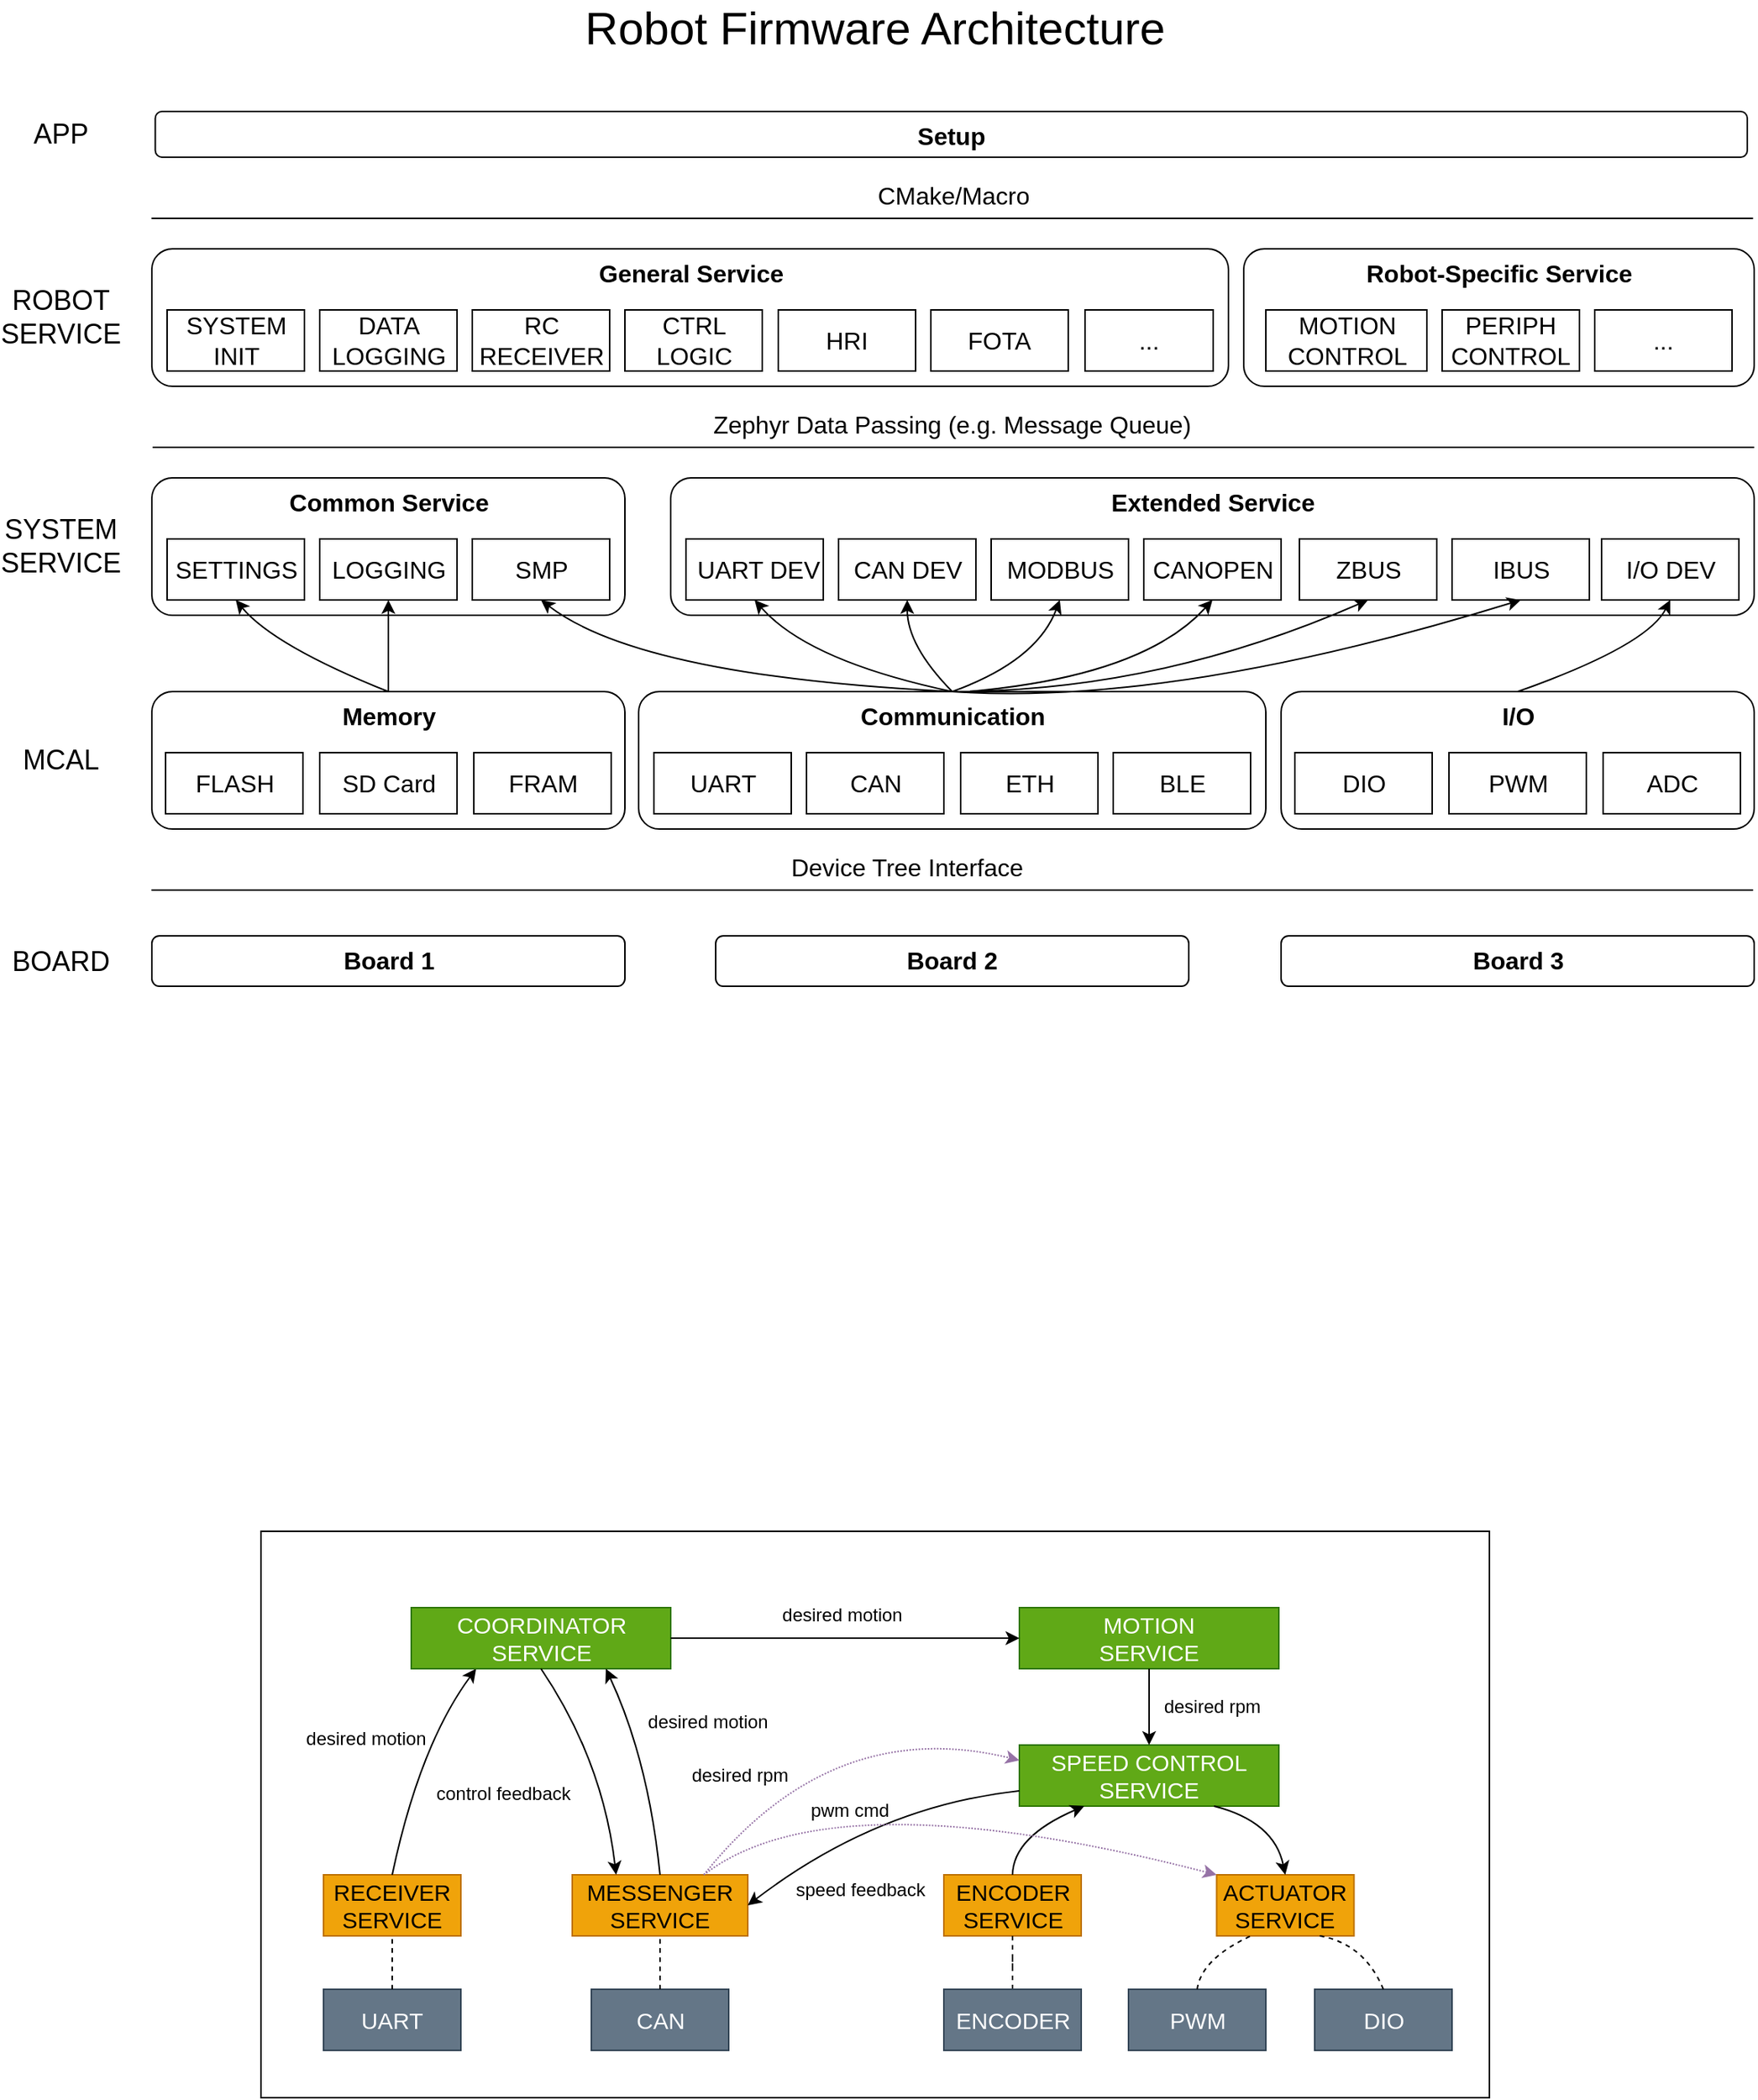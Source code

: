<mxfile version="16.5.1" type="device"><diagram id="prtHgNgQTEPvFCAcTncT" name="Page-1"><mxGraphModel dx="1102" dy="1025" grid="1" gridSize="10" guides="1" tooltips="1" connect="1" arrows="1" fold="1" page="1" pageScale="1" pageWidth="1169" pageHeight="827" math="0" shadow="0"><root><mxCell id="0"/><mxCell id="1" parent="0"/><mxCell id="_VUhn9oizmv0SjjqbQ_M-27" value="" style="rounded=0;whiteSpace=wrap;html=1;fontSize=15;" parent="1" vertex="1"><mxGeometry x="176" y="1090" width="805" height="371" as="geometry"/></mxCell><mxCell id="7gqeEgnIsbvV29NgxDv7-71" value="&lt;b&gt;Extended Service&lt;/b&gt;" style="rounded=1;whiteSpace=wrap;html=1;fontSize=16;verticalAlign=top;" parent="1" vertex="1"><mxGeometry x="444.5" y="400" width="710" height="90" as="geometry"/></mxCell><mxCell id="7gqeEgnIsbvV29NgxDv7-64" value="&lt;b&gt;Common Service&lt;/b&gt;" style="rounded=1;whiteSpace=wrap;html=1;fontSize=16;verticalAlign=top;" parent="1" vertex="1"><mxGeometry x="104.5" y="400" width="310" height="90" as="geometry"/></mxCell><mxCell id="7gqeEgnIsbvV29NgxDv7-20" value="MCAL" style="text;html=1;strokeColor=none;fillColor=none;align=center;verticalAlign=middle;whiteSpace=wrap;rounded=0;fontSize=18;" parent="1" vertex="1"><mxGeometry x="15" y="570" width="60" height="30" as="geometry"/></mxCell><mxCell id="7gqeEgnIsbvV29NgxDv7-22" value="SYSTEM SERVICE" style="text;html=1;strokeColor=none;fillColor=none;align=center;verticalAlign=middle;whiteSpace=wrap;rounded=0;fontSize=18;" parent="1" vertex="1"><mxGeometry x="15" y="430" width="60" height="30" as="geometry"/></mxCell><mxCell id="7gqeEgnIsbvV29NgxDv7-23" value="&amp;nbsp;UART DEV" style="rounded=0;whiteSpace=wrap;html=1;fontFamily=Helvetica;fontSize=16;fontColor=#000000;align=center;" parent="1" vertex="1"><mxGeometry x="454.5" y="440" width="90" height="40" as="geometry"/></mxCell><mxCell id="7gqeEgnIsbvV29NgxDv7-24" value="CAN DEV" style="rounded=0;whiteSpace=wrap;html=1;fontFamily=Helvetica;fontSize=16;fontColor=#000000;align=center;" parent="1" vertex="1"><mxGeometry x="554.5" y="440" width="90" height="40" as="geometry"/></mxCell><mxCell id="7gqeEgnIsbvV29NgxDv7-25" value="MODBUS" style="rounded=0;whiteSpace=wrap;html=1;fontFamily=Helvetica;fontSize=16;fontColor=#000000;align=center;" parent="1" vertex="1"><mxGeometry x="654.5" y="440" width="90" height="40" as="geometry"/></mxCell><mxCell id="7gqeEgnIsbvV29NgxDv7-26" value="CANOPEN" style="rounded=0;whiteSpace=wrap;html=1;fontFamily=Helvetica;fontSize=16;fontColor=#000000;align=center;" parent="1" vertex="1"><mxGeometry x="754.5" y="440" width="90" height="40" as="geometry"/></mxCell><mxCell id="7gqeEgnIsbvV29NgxDv7-48" value="" style="group;fontSize=16;" parent="1" vertex="1" connectable="0"><mxGeometry x="104.5" y="540" width="310" height="90" as="geometry"/></mxCell><mxCell id="7gqeEgnIsbvV29NgxDv7-36" value="&lt;b&gt;Memory&lt;/b&gt;" style="rounded=1;whiteSpace=wrap;html=1;fontSize=16;verticalAlign=top;" parent="7gqeEgnIsbvV29NgxDv7-48" vertex="1"><mxGeometry width="310" height="90" as="geometry"/></mxCell><mxCell id="7gqeEgnIsbvV29NgxDv7-37" value="SD Card" style="rounded=0;whiteSpace=wrap;html=1;fontFamily=Helvetica;fontSize=16;fontColor=#000000;align=center;" parent="7gqeEgnIsbvV29NgxDv7-48" vertex="1"><mxGeometry x="110" y="40" width="90" height="40" as="geometry"/></mxCell><mxCell id="7gqeEgnIsbvV29NgxDv7-38" value="FRAM" style="rounded=0;whiteSpace=wrap;html=1;fontFamily=Helvetica;fontSize=16;fontColor=#000000;align=center;" parent="7gqeEgnIsbvV29NgxDv7-48" vertex="1"><mxGeometry x="211" y="40" width="90" height="40" as="geometry"/></mxCell><mxCell id="7gqeEgnIsbvV29NgxDv7-39" value="FLASH" style="rounded=0;whiteSpace=wrap;html=1;fontFamily=Helvetica;fontSize=16;fontColor=#000000;align=center;" parent="7gqeEgnIsbvV29NgxDv7-48" vertex="1"><mxGeometry x="9" y="40" width="90" height="40" as="geometry"/></mxCell><mxCell id="7gqeEgnIsbvV29NgxDv7-50" value="" style="group;fontSize=16;" parent="1" vertex="1" connectable="0"><mxGeometry x="844.5" y="540" width="310" height="90" as="geometry"/></mxCell><mxCell id="7gqeEgnIsbvV29NgxDv7-44" value="&lt;b&gt;I/O&lt;/b&gt;" style="rounded=1;whiteSpace=wrap;html=1;fontSize=16;verticalAlign=top;" parent="7gqeEgnIsbvV29NgxDv7-50" vertex="1"><mxGeometry width="310" height="90" as="geometry"/></mxCell><mxCell id="7gqeEgnIsbvV29NgxDv7-45" value="DIO" style="rounded=0;whiteSpace=wrap;html=1;fontFamily=Helvetica;fontSize=16;fontColor=#000000;align=center;" parent="7gqeEgnIsbvV29NgxDv7-50" vertex="1"><mxGeometry x="9" y="40" width="90" height="40" as="geometry"/></mxCell><mxCell id="7gqeEgnIsbvV29NgxDv7-46" value="PWM" style="rounded=0;whiteSpace=wrap;html=1;fontFamily=Helvetica;fontSize=16;fontColor=#000000;align=center;" parent="7gqeEgnIsbvV29NgxDv7-50" vertex="1"><mxGeometry x="110" y="40" width="90" height="40" as="geometry"/></mxCell><mxCell id="7gqeEgnIsbvV29NgxDv7-47" value="ADC" style="rounded=0;whiteSpace=wrap;html=1;fontFamily=Helvetica;fontSize=16;fontColor=#000000;align=center;" parent="7gqeEgnIsbvV29NgxDv7-50" vertex="1"><mxGeometry x="211" y="40" width="90" height="40" as="geometry"/></mxCell><mxCell id="7gqeEgnIsbvV29NgxDv7-56" value="SETTINGS" style="rounded=0;whiteSpace=wrap;html=1;fontFamily=Helvetica;fontSize=16;fontColor=#000000;align=center;" parent="1" vertex="1"><mxGeometry x="114.5" y="440" width="90" height="40" as="geometry"/></mxCell><mxCell id="7gqeEgnIsbvV29NgxDv7-57" value="LOGGING" style="rounded=0;whiteSpace=wrap;html=1;fontFamily=Helvetica;fontSize=16;fontColor=#000000;align=center;" parent="1" vertex="1"><mxGeometry x="214.5" y="440" width="90" height="40" as="geometry"/></mxCell><mxCell id="7gqeEgnIsbvV29NgxDv7-66" value="SMP" style="rounded=0;whiteSpace=wrap;html=1;fontFamily=Helvetica;fontSize=16;fontColor=#000000;align=center;" parent="1" vertex="1"><mxGeometry x="314.5" y="440" width="90" height="40" as="geometry"/></mxCell><mxCell id="7gqeEgnIsbvV29NgxDv7-40" value="&lt;b&gt;Communication&lt;/b&gt;" style="rounded=1;whiteSpace=wrap;html=1;fontSize=16;verticalAlign=top;" parent="1" vertex="1"><mxGeometry x="423.5" y="540" width="411" height="90" as="geometry"/></mxCell><mxCell id="7gqeEgnIsbvV29NgxDv7-41" value="CAN" style="rounded=0;whiteSpace=wrap;html=1;fontFamily=Helvetica;fontSize=16;fontColor=#000000;align=center;" parent="1" vertex="1"><mxGeometry x="533.5" y="580" width="90" height="40" as="geometry"/></mxCell><mxCell id="7gqeEgnIsbvV29NgxDv7-42" value="UART" style="rounded=0;whiteSpace=wrap;html=1;fontFamily=Helvetica;fontSize=16;fontColor=#000000;align=center;" parent="1" vertex="1"><mxGeometry x="433.5" y="580" width="90" height="40" as="geometry"/></mxCell><mxCell id="7gqeEgnIsbvV29NgxDv7-43" value="ETH" style="rounded=0;whiteSpace=wrap;html=1;fontFamily=Helvetica;fontSize=16;fontColor=#000000;align=center;" parent="1" vertex="1"><mxGeometry x="634.5" y="580" width="90" height="40" as="geometry"/></mxCell><mxCell id="7gqeEgnIsbvV29NgxDv7-68" value="BLE" style="rounded=0;whiteSpace=wrap;html=1;fontFamily=Helvetica;fontSize=16;fontColor=#000000;align=center;" parent="1" vertex="1"><mxGeometry x="734.5" y="580" width="90" height="40" as="geometry"/></mxCell><mxCell id="7gqeEgnIsbvV29NgxDv7-69" value="ZBUS" style="rounded=0;whiteSpace=wrap;html=1;fontFamily=Helvetica;fontSize=16;fontColor=#000000;align=center;" parent="1" vertex="1"><mxGeometry x="856.5" y="440" width="90" height="40" as="geometry"/></mxCell><mxCell id="7gqeEgnIsbvV29NgxDv7-70" value="IBUS" style="rounded=0;whiteSpace=wrap;html=1;fontFamily=Helvetica;fontSize=16;fontColor=#000000;align=center;" parent="1" vertex="1"><mxGeometry x="956.5" y="440" width="90" height="40" as="geometry"/></mxCell><mxCell id="7gqeEgnIsbvV29NgxDv7-73" value="" style="curved=1;endArrow=classic;html=1;rounded=0;fontSize=16;exitX=0.5;exitY=0;exitDx=0;exitDy=0;entryX=0.5;entryY=1;entryDx=0;entryDy=0;" parent="1" source="7gqeEgnIsbvV29NgxDv7-36" target="7gqeEgnIsbvV29NgxDv7-56" edge="1"><mxGeometry width="50" height="50" relative="1" as="geometry"><mxPoint x="664.5" y="110" as="sourcePoint"/><mxPoint x="714.5" y="60" as="targetPoint"/><Array as="points"><mxPoint x="184.5" y="510"/></Array></mxGeometry></mxCell><mxCell id="7gqeEgnIsbvV29NgxDv7-74" value="" style="curved=1;endArrow=classic;html=1;rounded=0;fontSize=16;exitX=0.5;exitY=0;exitDx=0;exitDy=0;entryX=0.5;entryY=1;entryDx=0;entryDy=0;" parent="1" source="7gqeEgnIsbvV29NgxDv7-36" target="7gqeEgnIsbvV29NgxDv7-57" edge="1"><mxGeometry width="50" height="50" relative="1" as="geometry"><mxPoint x="269.5" y="550" as="sourcePoint"/><mxPoint x="169.5" y="490" as="targetPoint"/><Array as="points"/></mxGeometry></mxCell><mxCell id="7gqeEgnIsbvV29NgxDv7-75" value="" style="curved=1;endArrow=classic;html=1;rounded=0;fontSize=16;exitX=0.5;exitY=0;exitDx=0;exitDy=0;entryX=0.5;entryY=1;entryDx=0;entryDy=0;" parent="1" source="7gqeEgnIsbvV29NgxDv7-40" target="7gqeEgnIsbvV29NgxDv7-66" edge="1"><mxGeometry width="50" height="50" relative="1" as="geometry"><mxPoint x="269.5" y="550" as="sourcePoint"/><mxPoint x="269.5" y="490" as="targetPoint"/><Array as="points"><mxPoint x="424.5" y="530"/></Array></mxGeometry></mxCell><mxCell id="7gqeEgnIsbvV29NgxDv7-76" value="" style="curved=1;endArrow=classic;html=1;rounded=0;fontSize=16;exitX=0.5;exitY=0;exitDx=0;exitDy=0;entryX=0.5;entryY=1;entryDx=0;entryDy=0;" parent="1" source="7gqeEgnIsbvV29NgxDv7-40" target="7gqeEgnIsbvV29NgxDv7-23" edge="1"><mxGeometry width="50" height="50" relative="1" as="geometry"><mxPoint x="279.5" y="560" as="sourcePoint"/><mxPoint x="279.5" y="500" as="targetPoint"/><Array as="points"><mxPoint x="534.5" y="520"/></Array></mxGeometry></mxCell><mxCell id="7gqeEgnIsbvV29NgxDv7-77" value="" style="curved=1;endArrow=classic;html=1;rounded=0;fontSize=16;exitX=0.5;exitY=0;exitDx=0;exitDy=0;entryX=0.5;entryY=1;entryDx=0;entryDy=0;" parent="1" source="7gqeEgnIsbvV29NgxDv7-40" target="7gqeEgnIsbvV29NgxDv7-24" edge="1"><mxGeometry width="50" height="50" relative="1" as="geometry"><mxPoint x="289.5" y="570" as="sourcePoint"/><mxPoint x="289.5" y="510" as="targetPoint"/><Array as="points"><mxPoint x="599.5" y="510"/></Array></mxGeometry></mxCell><mxCell id="7gqeEgnIsbvV29NgxDv7-78" value="" style="curved=1;endArrow=classic;html=1;rounded=0;fontSize=16;exitX=0.5;exitY=0;exitDx=0;exitDy=0;entryX=0.5;entryY=1;entryDx=0;entryDy=0;" parent="1" source="7gqeEgnIsbvV29NgxDv7-40" target="7gqeEgnIsbvV29NgxDv7-25" edge="1"><mxGeometry width="50" height="50" relative="1" as="geometry"><mxPoint x="299.5" y="580" as="sourcePoint"/><mxPoint x="299.5" y="520" as="targetPoint"/><Array as="points"><mxPoint x="684.5" y="520"/></Array></mxGeometry></mxCell><mxCell id="7gqeEgnIsbvV29NgxDv7-79" value="I/O DEV" style="rounded=0;whiteSpace=wrap;html=1;fontFamily=Helvetica;fontSize=16;fontColor=#000000;align=center;" parent="1" vertex="1"><mxGeometry x="1054.5" y="440" width="90" height="40" as="geometry"/></mxCell><mxCell id="7gqeEgnIsbvV29NgxDv7-80" value="" style="curved=1;endArrow=classic;html=1;rounded=0;fontSize=16;entryX=0.5;entryY=1;entryDx=0;entryDy=0;" parent="1" target="7gqeEgnIsbvV29NgxDv7-26" edge="1"><mxGeometry width="50" height="50" relative="1" as="geometry"><mxPoint x="639.5" y="540" as="sourcePoint"/><mxPoint x="809.5" y="490" as="targetPoint"/><Array as="points"><mxPoint x="754.5" y="530"/></Array></mxGeometry></mxCell><mxCell id="7gqeEgnIsbvV29NgxDv7-81" value="" style="curved=1;endArrow=classic;html=1;rounded=0;fontSize=16;entryX=0.5;entryY=1;entryDx=0;entryDy=0;exitX=0.5;exitY=0;exitDx=0;exitDy=0;" parent="1" source="7gqeEgnIsbvV29NgxDv7-40" target="7gqeEgnIsbvV29NgxDv7-69" edge="1"><mxGeometry width="50" height="50" relative="1" as="geometry"><mxPoint x="649.5" y="550" as="sourcePoint"/><mxPoint x="909.5" y="490" as="targetPoint"/><Array as="points"><mxPoint x="764.5" y="540"/></Array></mxGeometry></mxCell><mxCell id="7gqeEgnIsbvV29NgxDv7-82" value="" style="curved=1;endArrow=classic;html=1;rounded=0;fontSize=16;entryX=0.5;entryY=1;entryDx=0;entryDy=0;exitX=0.5;exitY=0;exitDx=0;exitDy=0;" parent="1" source="7gqeEgnIsbvV29NgxDv7-40" target="7gqeEgnIsbvV29NgxDv7-70" edge="1"><mxGeometry width="50" height="50" relative="1" as="geometry"><mxPoint x="659.5" y="560" as="sourcePoint"/><mxPoint x="919.5" y="500" as="targetPoint"/><Array as="points"><mxPoint x="774.5" y="550"/></Array></mxGeometry></mxCell><mxCell id="7gqeEgnIsbvV29NgxDv7-83" value="" style="curved=1;endArrow=classic;html=1;rounded=0;fontSize=16;entryX=0.5;entryY=1;entryDx=0;entryDy=0;exitX=0.5;exitY=0;exitDx=0;exitDy=0;" parent="1" source="7gqeEgnIsbvV29NgxDv7-44" target="7gqeEgnIsbvV29NgxDv7-79" edge="1"><mxGeometry width="50" height="50" relative="1" as="geometry"><mxPoint x="649.5" y="550" as="sourcePoint"/><mxPoint x="809.5" y="490" as="targetPoint"/><Array as="points"><mxPoint x="1084.5" y="510"/></Array></mxGeometry></mxCell><mxCell id="7gqeEgnIsbvV29NgxDv7-84" value="" style="group;fontSize=16;" parent="1" vertex="1" connectable="0"><mxGeometry x="104.5" y="700" width="310" height="33" as="geometry"/></mxCell><mxCell id="7gqeEgnIsbvV29NgxDv7-85" value="&lt;b&gt;Board 1&lt;/b&gt;" style="rounded=1;whiteSpace=wrap;html=1;fontSize=16;verticalAlign=top;" parent="7gqeEgnIsbvV29NgxDv7-84" vertex="1"><mxGeometry width="310" height="33" as="geometry"/></mxCell><mxCell id="7gqeEgnIsbvV29NgxDv7-89" value="&lt;b&gt;Board 2&lt;/b&gt;" style="rounded=1;whiteSpace=wrap;html=1;fontSize=16;verticalAlign=top;" parent="1" vertex="1"><mxGeometry x="474" y="700" width="310" height="33" as="geometry"/></mxCell><mxCell id="7gqeEgnIsbvV29NgxDv7-90" value="&lt;b&gt;Board 3&lt;/b&gt;" style="rounded=1;whiteSpace=wrap;html=1;fontSize=16;verticalAlign=top;" parent="1" vertex="1"><mxGeometry x="844.5" y="700" width="310" height="33" as="geometry"/></mxCell><mxCell id="7gqeEgnIsbvV29NgxDv7-91" value="BOARD" style="text;html=1;strokeColor=none;fillColor=none;align=center;verticalAlign=middle;whiteSpace=wrap;rounded=0;fontSize=18;" parent="1" vertex="1"><mxGeometry x="15" y="701.5" width="60" height="30" as="geometry"/></mxCell><mxCell id="7gqeEgnIsbvV29NgxDv7-92" value="" style="endArrow=none;html=1;rounded=0;fontSize=16;" parent="1" edge="1"><mxGeometry width="50" height="50" relative="1" as="geometry"><mxPoint x="104.25" y="670" as="sourcePoint"/><mxPoint x="1153.75" y="670" as="targetPoint"/></mxGeometry></mxCell><mxCell id="7gqeEgnIsbvV29NgxDv7-93" value="Device Tree Interface" style="text;html=1;strokeColor=none;fillColor=none;align=center;verticalAlign=middle;whiteSpace=wrap;rounded=0;fontSize=16;" parent="1" vertex="1"><mxGeometry x="502" y="640" width="195" height="30" as="geometry"/></mxCell><mxCell id="7gqeEgnIsbvV29NgxDv7-94" value="ROBOT SERVICE" style="text;html=1;strokeColor=none;fillColor=none;align=center;verticalAlign=middle;whiteSpace=wrap;rounded=0;fontSize=18;" parent="1" vertex="1"><mxGeometry x="15" y="280" width="60" height="30" as="geometry"/></mxCell><mxCell id="7gqeEgnIsbvV29NgxDv7-95" value="&lt;b&gt;General Service&lt;/b&gt;" style="rounded=1;whiteSpace=wrap;html=1;fontSize=16;verticalAlign=top;" parent="1" vertex="1"><mxGeometry x="104.5" y="250" width="705.5" height="90" as="geometry"/></mxCell><mxCell id="7gqeEgnIsbvV29NgxDv7-96" value="SYSTEM INIT" style="rounded=0;whiteSpace=wrap;html=1;fontFamily=Helvetica;fontSize=16;fontColor=#000000;align=center;" parent="1" vertex="1"><mxGeometry x="114.5" y="290" width="90" height="40" as="geometry"/></mxCell><mxCell id="7gqeEgnIsbvV29NgxDv7-97" value="DATA LOGGING" style="rounded=0;whiteSpace=wrap;html=1;fontFamily=Helvetica;fontSize=16;fontColor=#000000;align=center;" parent="1" vertex="1"><mxGeometry x="214.5" y="290" width="90" height="40" as="geometry"/></mxCell><mxCell id="7gqeEgnIsbvV29NgxDv7-98" value="RC RECEIVER" style="rounded=0;whiteSpace=wrap;html=1;fontFamily=Helvetica;fontSize=16;fontColor=#000000;align=center;" parent="1" vertex="1"><mxGeometry x="314.5" y="290" width="90" height="40" as="geometry"/></mxCell><mxCell id="7gqeEgnIsbvV29NgxDv7-99" value="CTRL LOGIC" style="rounded=0;whiteSpace=wrap;html=1;fontFamily=Helvetica;fontSize=16;fontColor=#000000;align=center;" parent="1" vertex="1"><mxGeometry x="414.5" y="290" width="90" height="40" as="geometry"/></mxCell><mxCell id="7gqeEgnIsbvV29NgxDv7-101" value="&lt;b&gt;Robot-Specific Service&lt;/b&gt;" style="rounded=1;whiteSpace=wrap;html=1;fontSize=16;verticalAlign=top;" parent="1" vertex="1"><mxGeometry x="820" y="250" width="334.5" height="90" as="geometry"/></mxCell><mxCell id="7gqeEgnIsbvV29NgxDv7-102" value="" style="endArrow=none;html=1;rounded=0;fontSize=16;" parent="1" edge="1"><mxGeometry width="50" height="50" relative="1" as="geometry"><mxPoint x="105" y="380.0" as="sourcePoint"/><mxPoint x="1154.5" y="380.0" as="targetPoint"/></mxGeometry></mxCell><mxCell id="7gqeEgnIsbvV29NgxDv7-103" value="Zephyr Data Passing (e.g. Message Queue)" style="text;html=1;strokeColor=none;fillColor=none;align=center;verticalAlign=middle;whiteSpace=wrap;rounded=0;fontSize=16;" parent="1" vertex="1"><mxGeometry x="449" y="350" width="360" height="30" as="geometry"/></mxCell><mxCell id="7gqeEgnIsbvV29NgxDv7-104" value="MOTION&lt;br&gt;CONTROL" style="rounded=0;whiteSpace=wrap;html=1;fontFamily=Helvetica;fontSize=16;fontColor=#000000;align=center;" parent="1" vertex="1"><mxGeometry x="834.5" y="290" width="105.5" height="40" as="geometry"/></mxCell><mxCell id="7gqeEgnIsbvV29NgxDv7-105" value="PERIPH CONTROL" style="rounded=0;whiteSpace=wrap;html=1;fontFamily=Helvetica;fontSize=16;fontColor=#000000;align=center;" parent="1" vertex="1"><mxGeometry x="950" y="290" width="90" height="40" as="geometry"/></mxCell><mxCell id="7gqeEgnIsbvV29NgxDv7-106" value="..." style="rounded=0;whiteSpace=wrap;html=1;fontFamily=Helvetica;fontSize=16;fontColor=#000000;align=center;" parent="1" vertex="1"><mxGeometry x="1050" y="290" width="90" height="40" as="geometry"/></mxCell><mxCell id="7gqeEgnIsbvV29NgxDv7-107" value="HRI" style="rounded=0;whiteSpace=wrap;html=1;fontFamily=Helvetica;fontSize=16;fontColor=#000000;align=center;" parent="1" vertex="1"><mxGeometry x="515" y="290" width="90" height="40" as="geometry"/></mxCell><mxCell id="7gqeEgnIsbvV29NgxDv7-108" value="FOTA" style="rounded=0;whiteSpace=wrap;html=1;fontFamily=Helvetica;fontSize=16;fontColor=#000000;align=center;" parent="1" vertex="1"><mxGeometry x="615" y="290" width="90" height="40" as="geometry"/></mxCell><mxCell id="7gqeEgnIsbvV29NgxDv7-109" value="..." style="rounded=0;whiteSpace=wrap;html=1;fontFamily=Helvetica;fontSize=16;fontColor=#000000;align=center;" parent="1" vertex="1"><mxGeometry x="716" y="290" width="84" height="40" as="geometry"/></mxCell><mxCell id="7gqeEgnIsbvV29NgxDv7-110" value="" style="endArrow=none;html=1;rounded=0;fontSize=16;" parent="1" edge="1"><mxGeometry width="50" height="50" relative="1" as="geometry"><mxPoint x="104.25" y="230.0" as="sourcePoint"/><mxPoint x="1153.75" y="230.0" as="targetPoint"/></mxGeometry></mxCell><mxCell id="7gqeEgnIsbvV29NgxDv7-111" value="CMake/Macro" style="text;html=1;strokeColor=none;fillColor=none;align=center;verticalAlign=middle;whiteSpace=wrap;rounded=0;fontSize=16;" parent="1" vertex="1"><mxGeometry x="450" y="200" width="360" height="30" as="geometry"/></mxCell><mxCell id="7gqeEgnIsbvV29NgxDv7-112" value="APP" style="text;html=1;strokeColor=none;fillColor=none;align=center;verticalAlign=middle;whiteSpace=wrap;rounded=0;fontSize=18;" parent="1" vertex="1"><mxGeometry x="15" y="160" width="60" height="30" as="geometry"/></mxCell><mxCell id="7gqeEgnIsbvV29NgxDv7-113" value="&lt;b&gt;Setup&lt;/b&gt;" style="rounded=1;whiteSpace=wrap;html=1;fontSize=16;verticalAlign=top;" parent="1" vertex="1"><mxGeometry x="106.75" y="160" width="1043.25" height="30" as="geometry"/></mxCell><mxCell id="7gqeEgnIsbvV29NgxDv7-114" value="Robot Firmware Architecture" style="text;html=1;strokeColor=none;fillColor=none;align=center;verticalAlign=middle;whiteSpace=wrap;rounded=0;fontSize=30;" parent="1" vertex="1"><mxGeometry x="311" y="90" width="535" height="30" as="geometry"/></mxCell><mxCell id="_VUhn9oizmv0SjjqbQ_M-1" value="RECEIVER&lt;br style=&quot;font-size: 15px;&quot;&gt;SERVICE" style="rounded=0;whiteSpace=wrap;html=1;fontFamily=Helvetica;fontSize=15;fontColor=#000000;align=center;fillColor=#f0a30a;strokeColor=#BD7000;" parent="1" vertex="1"><mxGeometry x="217" y="1315" width="90" height="40" as="geometry"/></mxCell><mxCell id="_VUhn9oizmv0SjjqbQ_M-2" value="DIO" style="rounded=0;whiteSpace=wrap;html=1;fontFamily=Helvetica;fontSize=15;fontColor=#ffffff;align=center;fillColor=#647687;strokeColor=#314354;" parent="1" vertex="1"><mxGeometry x="866.5" y="1390" width="90" height="40" as="geometry"/></mxCell><mxCell id="_VUhn9oizmv0SjjqbQ_M-3" value="PWM" style="rounded=0;whiteSpace=wrap;html=1;fontFamily=Helvetica;fontSize=15;fontColor=#ffffff;align=center;fillColor=#647687;strokeColor=#314354;" parent="1" vertex="1"><mxGeometry x="744.5" y="1390" width="90" height="40" as="geometry"/></mxCell><mxCell id="_VUhn9oizmv0SjjqbQ_M-4" value="CAN" style="rounded=0;whiteSpace=wrap;html=1;fontFamily=Helvetica;fontSize=15;fontColor=#ffffff;align=center;fillColor=#647687;strokeColor=#314354;" parent="1" vertex="1"><mxGeometry x="392.5" y="1390" width="90" height="40" as="geometry"/></mxCell><mxCell id="_VUhn9oizmv0SjjqbQ_M-5" value="UART" style="rounded=0;whiteSpace=wrap;html=1;fontFamily=Helvetica;fontSize=15;fontColor=#ffffff;align=center;fillColor=#647687;strokeColor=#314354;" parent="1" vertex="1"><mxGeometry x="217" y="1390" width="90" height="40" as="geometry"/></mxCell><mxCell id="_VUhn9oizmv0SjjqbQ_M-6" value="ACTUATOR&lt;br style=&quot;font-size: 15px&quot;&gt;SERVICE" style="rounded=0;whiteSpace=wrap;html=1;fontFamily=Helvetica;fontSize=15;fontColor=#000000;align=center;fillColor=#f0a30a;strokeColor=#BD7000;" parent="1" vertex="1"><mxGeometry x="802.25" y="1315" width="90" height="40" as="geometry"/></mxCell><mxCell id="_VUhn9oizmv0SjjqbQ_M-7" value="" style="curved=1;endArrow=none;html=1;rounded=0;fontSize=16;exitX=0.5;exitY=0;exitDx=0;exitDy=0;entryX=0.25;entryY=1;entryDx=0;entryDy=0;endFill=0;dashed=1;" parent="1" source="_VUhn9oizmv0SjjqbQ_M-3" target="_VUhn9oizmv0SjjqbQ_M-6" edge="1"><mxGeometry width="50" height="50" relative="1" as="geometry"><mxPoint x="974.25" y="1405" as="sourcePoint"/><mxPoint x="944.75" y="1345" as="targetPoint"/><Array as="points"><mxPoint x="792.25" y="1370"/></Array></mxGeometry></mxCell><mxCell id="_VUhn9oizmv0SjjqbQ_M-8" value="" style="curved=1;endArrow=none;html=1;rounded=0;fontSize=16;exitX=0.5;exitY=0;exitDx=0;exitDy=0;entryX=0.75;entryY=1;entryDx=0;entryDy=0;endFill=0;dashed=1;" parent="1" source="_VUhn9oizmv0SjjqbQ_M-2" target="_VUhn9oizmv0SjjqbQ_M-6" edge="1"><mxGeometry width="50" height="50" relative="1" as="geometry"><mxPoint x="1019.75" y="1425" as="sourcePoint"/><mxPoint x="936.75" y="1354" as="targetPoint"/><Array as="points"><mxPoint x="899" y="1360"/></Array></mxGeometry></mxCell><mxCell id="_VUhn9oizmv0SjjqbQ_M-9" value="" style="curved=1;endArrow=none;html=1;rounded=0;fontSize=16;exitX=0.5;exitY=0;exitDx=0;exitDy=0;entryX=0.5;entryY=1;entryDx=0;entryDy=0;dashed=1;endFill=0;" parent="1" source="_VUhn9oizmv0SjjqbQ_M-5" target="_VUhn9oizmv0SjjqbQ_M-1" edge="1"><mxGeometry width="50" height="50" relative="1" as="geometry"><mxPoint x="520.5" y="1436" as="sourcePoint"/><mxPoint x="470" y="1375" as="targetPoint"/><Array as="points"/></mxGeometry></mxCell><mxCell id="_VUhn9oizmv0SjjqbQ_M-12" value="MESSENGER&lt;br&gt;SERVICE" style="rounded=0;whiteSpace=wrap;html=1;fontFamily=Helvetica;fontSize=15;fontColor=#000000;align=center;fillColor=#f0a30a;strokeColor=#BD7000;" parent="1" vertex="1"><mxGeometry x="380" y="1315" width="115" height="40" as="geometry"/></mxCell><mxCell id="_VUhn9oizmv0SjjqbQ_M-13" value="" style="curved=1;endArrow=none;html=1;rounded=0;fontSize=16;exitX=0.5;exitY=0;exitDx=0;exitDy=0;entryX=0.5;entryY=1;entryDx=0;entryDy=0;endFill=0;dashed=1;" parent="1" source="_VUhn9oizmv0SjjqbQ_M-4" target="_VUhn9oizmv0SjjqbQ_M-12" edge="1"><mxGeometry width="50" height="50" relative="1" as="geometry"><mxPoint x="578.5" y="1424" as="sourcePoint"/><mxPoint x="578.5" y="1364" as="targetPoint"/><Array as="points"/></mxGeometry></mxCell><mxCell id="_VUhn9oizmv0SjjqbQ_M-15" value="" style="curved=1;endArrow=classic;html=1;rounded=0;fontSize=16;exitX=0.5;exitY=0;exitDx=0;exitDy=0;entryX=0.25;entryY=1;entryDx=0;entryDy=0;" parent="1" source="_VUhn9oizmv0SjjqbQ_M-1" target="_VUhn9oizmv0SjjqbQ_M-17" edge="1"><mxGeometry width="50" height="50" relative="1" as="geometry"><mxPoint x="518" y="1425" as="sourcePoint"/><mxPoint x="383.5" y="1270" as="targetPoint"/><Array as="points"><mxPoint x="280" y="1230"/></Array></mxGeometry></mxCell><mxCell id="_VUhn9oizmv0SjjqbQ_M-17" value="COORDINATOR&lt;br&gt;SERVICE" style="rounded=0;whiteSpace=wrap;html=1;fontFamily=Helvetica;fontSize=15;fontColor=#ffffff;align=center;fillColor=#60a917;strokeColor=#2D7600;" parent="1" vertex="1"><mxGeometry x="274.5" y="1140" width="170" height="40" as="geometry"/></mxCell><mxCell id="_VUhn9oizmv0SjjqbQ_M-20" value="" style="curved=1;endArrow=classic;html=1;rounded=0;fontSize=16;exitX=0.5;exitY=0;exitDx=0;exitDy=0;entryX=0.75;entryY=1;entryDx=0;entryDy=0;" parent="1" source="_VUhn9oizmv0SjjqbQ_M-12" target="_VUhn9oizmv0SjjqbQ_M-17" edge="1"><mxGeometry width="50" height="50" relative="1" as="geometry"><mxPoint x="518" y="1425" as="sourcePoint"/><mxPoint x="559" y="1365" as="targetPoint"/><Array as="points"><mxPoint x="430" y="1240"/></Array></mxGeometry></mxCell><mxCell id="0ZZloD3cscZZjF3UX5iM-7" value="" style="curved=1;endArrow=classic;html=1;rounded=0;fontSize=16;exitX=0.5;exitY=1;exitDx=0;exitDy=0;entryX=0.25;entryY=0;entryDx=0;entryDy=0;" parent="1" source="_VUhn9oizmv0SjjqbQ_M-17" target="_VUhn9oizmv0SjjqbQ_M-12" edge="1"><mxGeometry width="50" height="50" relative="1" as="geometry"><mxPoint x="637" y="1325" as="sourcePoint"/><mxPoint x="478.75" y="1325" as="targetPoint"/><Array as="points"><mxPoint x="400" y="1240"/></Array></mxGeometry></mxCell><mxCell id="QJKczqHbdgRE2Tdqfpx8-1" value="MOTION&lt;br&gt;SERVICE" style="rounded=0;whiteSpace=wrap;html=1;fontFamily=Helvetica;fontSize=15;fontColor=#ffffff;align=center;fillColor=#60a917;strokeColor=#2D7600;" vertex="1" parent="1"><mxGeometry x="673" y="1140" width="170" height="40" as="geometry"/></mxCell><mxCell id="QJKczqHbdgRE2Tdqfpx8-4" value="SPEED CONTROL&lt;br&gt;SERVICE" style="rounded=0;whiteSpace=wrap;html=1;fontFamily=Helvetica;fontSize=15;fontColor=#ffffff;align=center;fillColor=#60a917;strokeColor=#2D7600;" vertex="1" parent="1"><mxGeometry x="673" y="1230" width="170" height="40" as="geometry"/></mxCell><mxCell id="QJKczqHbdgRE2Tdqfpx8-5" value="" style="curved=1;endArrow=none;html=1;rounded=0;fontSize=16;exitX=0.5;exitY=0;exitDx=0;exitDy=0;entryX=0.5;entryY=1;entryDx=0;entryDy=0;startArrow=classic;startFill=1;endFill=0;" edge="1" parent="1" source="QJKczqHbdgRE2Tdqfpx8-4" target="QJKczqHbdgRE2Tdqfpx8-1"><mxGeometry width="50" height="50" relative="1" as="geometry"><mxPoint x="857.75" y="1325" as="sourcePoint"/><mxPoint x="826.75" y="1231" as="targetPoint"/><Array as="points"/></mxGeometry></mxCell><mxCell id="QJKczqHbdgRE2Tdqfpx8-6" value="" style="curved=1;endArrow=classic;html=1;rounded=0;fontSize=16;exitX=1;exitY=0.5;exitDx=0;exitDy=0;entryX=0;entryY=0.5;entryDx=0;entryDy=0;" edge="1" parent="1" source="_VUhn9oizmv0SjjqbQ_M-17" target="QJKczqHbdgRE2Tdqfpx8-1"><mxGeometry width="50" height="50" relative="1" as="geometry"><mxPoint x="442" y="1190.0" as="sourcePoint"/><mxPoint x="582.5" y="1325" as="targetPoint"/><Array as="points"/></mxGeometry></mxCell><mxCell id="QJKczqHbdgRE2Tdqfpx8-7" value="ENCODER&lt;br&gt;SERVICE" style="rounded=0;whiteSpace=wrap;html=1;fontFamily=Helvetica;fontSize=15;fontColor=#000000;align=center;fillColor=#f0a30a;strokeColor=#BD7000;" vertex="1" parent="1"><mxGeometry x="623.5" y="1315" width="90" height="40" as="geometry"/></mxCell><mxCell id="QJKczqHbdgRE2Tdqfpx8-8" style="edgeStyle=orthogonalEdgeStyle;rounded=0;orthogonalLoop=1;jettySize=auto;html=1;entryX=0.5;entryY=1;entryDx=0;entryDy=0;dashed=1;endArrow=none;endFill=0;" edge="1" parent="1" source="QJKczqHbdgRE2Tdqfpx8-9" target="QJKczqHbdgRE2Tdqfpx8-7"><mxGeometry relative="1" as="geometry"/></mxCell><mxCell id="QJKczqHbdgRE2Tdqfpx8-9" value="ENCODER" style="rounded=0;whiteSpace=wrap;html=1;fontFamily=Helvetica;fontSize=15;fontColor=#ffffff;align=center;fillColor=#647687;strokeColor=#314354;" vertex="1" parent="1"><mxGeometry x="623.5" y="1390" width="90" height="40" as="geometry"/></mxCell><mxCell id="QJKczqHbdgRE2Tdqfpx8-10" value="" style="curved=1;endArrow=classic;html=1;rounded=0;fontSize=16;exitX=0.75;exitY=1;exitDx=0;exitDy=0;entryX=0.5;entryY=0;entryDx=0;entryDy=0;" edge="1" parent="1" source="QJKczqHbdgRE2Tdqfpx8-4" target="_VUhn9oizmv0SjjqbQ_M-6"><mxGeometry width="50" height="50" relative="1" as="geometry"><mxPoint x="442" y="1190.0" as="sourcePoint"/><mxPoint x="418.75" y="1325" as="targetPoint"/><Array as="points"><mxPoint x="840" y="1280"/></Array></mxGeometry></mxCell><mxCell id="QJKczqHbdgRE2Tdqfpx8-11" value="" style="curved=1;endArrow=classic;html=1;rounded=0;fontSize=16;exitX=0.5;exitY=0;exitDx=0;exitDy=0;entryX=0.25;entryY=1;entryDx=0;entryDy=0;" edge="1" parent="1" source="QJKczqHbdgRE2Tdqfpx8-7" target="QJKczqHbdgRE2Tdqfpx8-4"><mxGeometry width="50" height="50" relative="1" as="geometry"><mxPoint x="810.5" y="1280" as="sourcePoint"/><mxPoint x="857.25" y="1325" as="targetPoint"/><Array as="points"><mxPoint x="669" y="1290"/></Array></mxGeometry></mxCell><mxCell id="QJKczqHbdgRE2Tdqfpx8-13" value="desired motion" style="text;html=1;strokeColor=none;fillColor=none;align=center;verticalAlign=middle;whiteSpace=wrap;rounded=0;" vertex="1" parent="1"><mxGeometry x="502" y="1130" width="110" height="30" as="geometry"/></mxCell><mxCell id="QJKczqHbdgRE2Tdqfpx8-15" value="desired rpm" style="text;html=1;strokeColor=none;fillColor=none;align=center;verticalAlign=middle;whiteSpace=wrap;rounded=0;" vertex="1" parent="1"><mxGeometry x="747" y="1190" width="105" height="30" as="geometry"/></mxCell><mxCell id="QJKczqHbdgRE2Tdqfpx8-16" value="desired motion" style="text;html=1;strokeColor=none;fillColor=none;align=center;verticalAlign=middle;whiteSpace=wrap;rounded=0;" vertex="1" parent="1"><mxGeometry x="413.5" y="1200" width="110" height="30" as="geometry"/></mxCell><mxCell id="QJKczqHbdgRE2Tdqfpx8-17" value="desired motion" style="text;html=1;strokeColor=none;fillColor=none;align=center;verticalAlign=middle;whiteSpace=wrap;rounded=0;" vertex="1" parent="1"><mxGeometry x="190" y="1211" width="110" height="30" as="geometry"/></mxCell><mxCell id="QJKczqHbdgRE2Tdqfpx8-18" value="" style="curved=1;endArrow=classic;html=1;rounded=0;fontSize=16;exitX=0;exitY=0.75;exitDx=0;exitDy=0;entryX=1;entryY=0.5;entryDx=0;entryDy=0;" edge="1" parent="1" source="QJKczqHbdgRE2Tdqfpx8-4" target="_VUhn9oizmv0SjjqbQ_M-12"><mxGeometry width="50" height="50" relative="1" as="geometry"><mxPoint x="369.5" y="1190.0" as="sourcePoint"/><mxPoint x="418.75" y="1325" as="targetPoint"/><Array as="points"><mxPoint x="580" y="1270"/></Array></mxGeometry></mxCell><mxCell id="QJKczqHbdgRE2Tdqfpx8-19" value="speed feedback" style="text;html=1;strokeColor=none;fillColor=none;align=center;verticalAlign=middle;whiteSpace=wrap;rounded=0;" vertex="1" parent="1"><mxGeometry x="513.5" y="1310" width="110" height="30" as="geometry"/></mxCell><mxCell id="QJKczqHbdgRE2Tdqfpx8-20" value="control feedback" style="text;html=1;strokeColor=none;fillColor=none;align=center;verticalAlign=middle;whiteSpace=wrap;rounded=0;" vertex="1" parent="1"><mxGeometry x="280" y="1247" width="110" height="30" as="geometry"/></mxCell><mxCell id="QJKczqHbdgRE2Tdqfpx8-22" value="" style="curved=1;endArrow=classic;html=1;rounded=0;fontSize=16;exitX=0.75;exitY=0;exitDx=0;exitDy=0;entryX=0;entryY=0.25;entryDx=0;entryDy=0;fillColor=#e1d5e7;strokeColor=#9673a6;strokeWidth=1;dashed=1;dashPattern=1 1;" edge="1" parent="1" source="_VUhn9oizmv0SjjqbQ_M-12" target="QJKczqHbdgRE2Tdqfpx8-4"><mxGeometry width="50" height="50" relative="1" as="geometry"><mxPoint x="476.25" y="1325" as="sourcePoint"/><mxPoint x="683" y="1180.0" as="targetPoint"/><Array as="points"><mxPoint x="550" y="1210"/></Array></mxGeometry></mxCell><mxCell id="QJKczqHbdgRE2Tdqfpx8-23" value="" style="curved=1;endArrow=classic;html=1;rounded=0;fontSize=16;exitX=0.75;exitY=0;exitDx=0;exitDy=0;entryX=0;entryY=0;entryDx=0;entryDy=0;fillColor=#e1d5e7;strokeColor=#9673a6;strokeWidth=1;dashed=1;dashPattern=1 1;" edge="1" parent="1" source="_VUhn9oizmv0SjjqbQ_M-12" target="_VUhn9oizmv0SjjqbQ_M-6"><mxGeometry width="50" height="50" relative="1" as="geometry"><mxPoint x="476.25" y="1325" as="sourcePoint"/><mxPoint x="683" y="1250" as="targetPoint"/><Array as="points"><mxPoint x="550" y="1250"/></Array></mxGeometry></mxCell><mxCell id="QJKczqHbdgRE2Tdqfpx8-24" value="desired rpm" style="text;html=1;strokeColor=none;fillColor=none;align=center;verticalAlign=middle;whiteSpace=wrap;rounded=0;" vertex="1" parent="1"><mxGeometry x="434.5" y="1235" width="110" height="30" as="geometry"/></mxCell><mxCell id="QJKczqHbdgRE2Tdqfpx8-25" value="pwm cmd" style="text;html=1;strokeColor=none;fillColor=none;align=center;verticalAlign=middle;whiteSpace=wrap;rounded=0;" vertex="1" parent="1"><mxGeometry x="507" y="1258" width="110" height="30" as="geometry"/></mxCell></root></mxGraphModel></diagram></mxfile>
